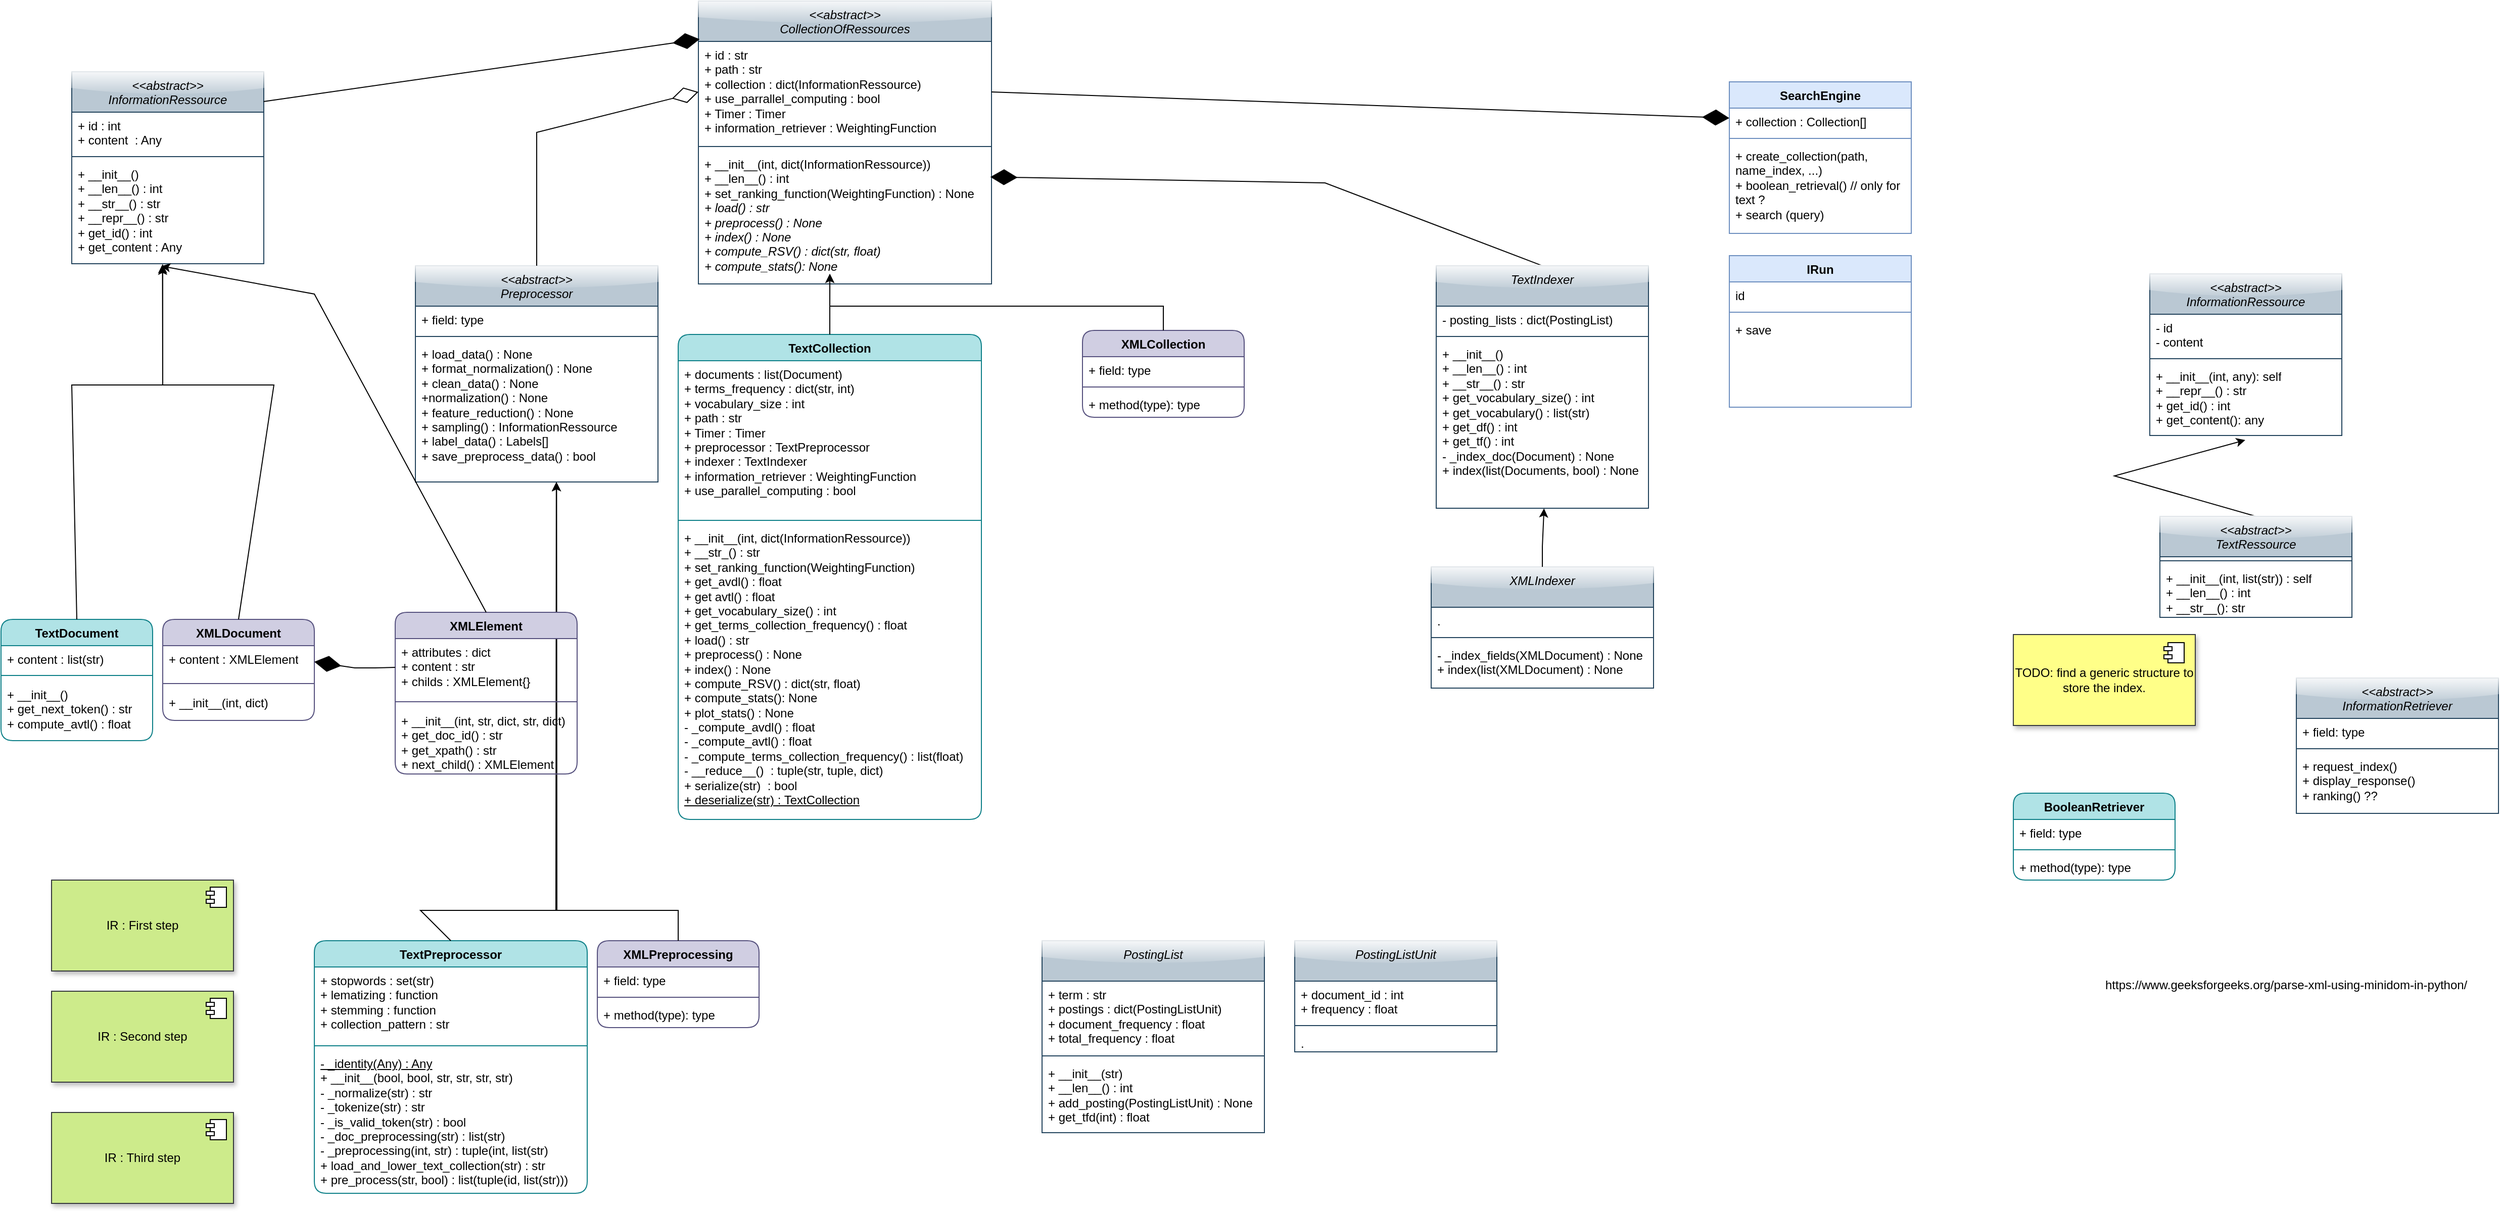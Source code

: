 <mxfile version="22.1.2" type="device">
  <diagram name="Page-1" id="X75OGaa5OfOXW6teG9SR">
    <mxGraphModel dx="679" dy="1521" grid="1" gridSize="10" guides="1" tooltips="1" connect="1" arrows="1" fold="1" page="1" pageScale="1" pageWidth="827" pageHeight="1169" math="0" shadow="0">
      <root>
        <mxCell id="0" />
        <mxCell id="1" parent="0" />
        <mxCell id="e51l-U1AH-l_leqLZLDB-1" value="&lt;i style=&quot;font-weight: normal;&quot;&gt;&amp;lt;&amp;lt;abstract&amp;gt;&amp;gt;&lt;br&gt;InformationRessource&lt;/i&gt;" style="swimlane;fontStyle=1;align=center;verticalAlign=top;childLayout=stackLayout;horizontal=1;startSize=40;horizontalStack=0;resizeParent=1;resizeParentMax=0;resizeLast=0;collapsible=1;marginBottom=0;whiteSpace=wrap;html=1;fillColor=#bac8d3;strokeColor=#23445d;glass=1;rounded=0;shadow=0;swimlaneLine=1;" parent="1" vertex="1">
          <mxGeometry x="80" y="10" width="190" height="190" as="geometry" />
        </mxCell>
        <mxCell id="e51l-U1AH-l_leqLZLDB-2" value="+ id : int&lt;br&gt;+ content&amp;nbsp; : Any" style="text;strokeColor=none;fillColor=none;align=left;verticalAlign=top;spacingLeft=4;spacingRight=4;overflow=hidden;rotatable=0;points=[[0,0.5],[1,0.5]];portConstraint=eastwest;whiteSpace=wrap;html=1;" parent="e51l-U1AH-l_leqLZLDB-1" vertex="1">
          <mxGeometry y="40" width="190" height="40" as="geometry" />
        </mxCell>
        <mxCell id="e51l-U1AH-l_leqLZLDB-3" value="" style="line;strokeWidth=1;fillColor=none;align=left;verticalAlign=middle;spacingTop=-1;spacingLeft=3;spacingRight=3;rotatable=0;labelPosition=right;points=[];portConstraint=eastwest;strokeColor=inherit;" parent="e51l-U1AH-l_leqLZLDB-1" vertex="1">
          <mxGeometry y="80" width="190" height="8" as="geometry" />
        </mxCell>
        <mxCell id="e51l-U1AH-l_leqLZLDB-4" value="+ __init__()&amp;nbsp;&lt;br&gt;+ __len__() : int&lt;br&gt;+ __str__() : str&lt;br&gt;+ __repr__() : str&lt;br&gt;+ get_id() : int&lt;br&gt;+ get_content : Any" style="text;strokeColor=none;fillColor=none;align=left;verticalAlign=top;spacingLeft=4;spacingRight=4;overflow=hidden;rotatable=0;points=[[0,0.5],[1,0.5]];portConstraint=eastwest;whiteSpace=wrap;html=1;" parent="e51l-U1AH-l_leqLZLDB-1" vertex="1">
          <mxGeometry y="88" width="190" height="102" as="geometry" />
        </mxCell>
        <mxCell id="e51l-U1AH-l_leqLZLDB-7" value="TextDocument" style="swimlane;fontStyle=1;align=center;verticalAlign=top;childLayout=stackLayout;horizontal=1;startSize=26;horizontalStack=0;resizeParent=1;resizeParentMax=0;resizeLast=0;collapsible=1;marginBottom=0;whiteSpace=wrap;html=1;fillColor=#b0e3e6;strokeColor=#0e8088;rounded=1;" parent="1" vertex="1">
          <mxGeometry x="10" y="552" width="150" height="120" as="geometry" />
        </mxCell>
        <mxCell id="e51l-U1AH-l_leqLZLDB-8" value="+ content : list(str)" style="text;strokeColor=none;fillColor=none;align=left;verticalAlign=top;spacingLeft=4;spacingRight=4;overflow=hidden;rotatable=0;points=[[0,0.5],[1,0.5]];portConstraint=eastwest;whiteSpace=wrap;html=1;" parent="e51l-U1AH-l_leqLZLDB-7" vertex="1">
          <mxGeometry y="26" width="150" height="24" as="geometry" />
        </mxCell>
        <mxCell id="e51l-U1AH-l_leqLZLDB-9" value="" style="line;strokeWidth=1;fillColor=none;align=left;verticalAlign=middle;spacingTop=-1;spacingLeft=3;spacingRight=3;rotatable=0;labelPosition=right;points=[];portConstraint=eastwest;strokeColor=inherit;" parent="e51l-U1AH-l_leqLZLDB-7" vertex="1">
          <mxGeometry y="50" width="150" height="11" as="geometry" />
        </mxCell>
        <mxCell id="e51l-U1AH-l_leqLZLDB-10" value="+ __init__()&lt;br&gt;+ get_next_token() : str&lt;br&gt;+ compute_avtl() : float" style="text;strokeColor=none;fillColor=none;align=left;verticalAlign=top;spacingLeft=4;spacingRight=4;overflow=hidden;rotatable=0;points=[[0,0.5],[1,0.5]];portConstraint=eastwest;whiteSpace=wrap;html=1;" parent="e51l-U1AH-l_leqLZLDB-7" vertex="1">
          <mxGeometry y="61" width="150" height="59" as="geometry" />
        </mxCell>
        <mxCell id="e51l-U1AH-l_leqLZLDB-15" value="XMLDocument" style="swimlane;fontStyle=1;align=center;verticalAlign=top;childLayout=stackLayout;horizontal=1;startSize=26;horizontalStack=0;resizeParent=1;resizeParentMax=0;resizeLast=0;collapsible=1;marginBottom=0;whiteSpace=wrap;html=1;fillColor=#d0cee2;strokeColor=#56517e;rounded=1;" parent="1" vertex="1">
          <mxGeometry x="170" y="552" width="150" height="100" as="geometry" />
        </mxCell>
        <mxCell id="e51l-U1AH-l_leqLZLDB-16" value="+ content : XMLElement" style="text;strokeColor=none;fillColor=none;align=left;verticalAlign=top;spacingLeft=4;spacingRight=4;overflow=hidden;rotatable=0;points=[[0,0.5],[1,0.5]];portConstraint=eastwest;whiteSpace=wrap;html=1;" parent="e51l-U1AH-l_leqLZLDB-15" vertex="1">
          <mxGeometry y="26" width="150" height="32" as="geometry" />
        </mxCell>
        <mxCell id="e51l-U1AH-l_leqLZLDB-17" value="" style="line;strokeWidth=1;fillColor=none;align=left;verticalAlign=middle;spacingTop=-1;spacingLeft=3;spacingRight=3;rotatable=0;labelPosition=right;points=[];portConstraint=eastwest;strokeColor=inherit;" parent="e51l-U1AH-l_leqLZLDB-15" vertex="1">
          <mxGeometry y="58" width="150" height="11" as="geometry" />
        </mxCell>
        <mxCell id="e51l-U1AH-l_leqLZLDB-18" value="+ __init__(int, dict)" style="text;strokeColor=none;fillColor=none;align=left;verticalAlign=top;spacingLeft=4;spacingRight=4;overflow=hidden;rotatable=0;points=[[0,0.5],[1,0.5]];portConstraint=eastwest;whiteSpace=wrap;html=1;" parent="e51l-U1AH-l_leqLZLDB-15" vertex="1">
          <mxGeometry y="69" width="150" height="31" as="geometry" />
        </mxCell>
        <mxCell id="e51l-U1AH-l_leqLZLDB-19" value="&lt;i style=&quot;font-weight: normal;&quot;&gt;&amp;lt;&amp;lt;abstract&amp;gt;&amp;gt;&lt;br&gt;CollectionOfRessources&lt;/i&gt;" style="swimlane;fontStyle=1;align=center;verticalAlign=top;childLayout=stackLayout;horizontal=1;startSize=40;horizontalStack=0;resizeParent=1;resizeParentMax=0;resizeLast=0;collapsible=1;marginBottom=0;whiteSpace=wrap;html=1;fillColor=#bac8d3;strokeColor=#23445d;glass=1;" parent="1" vertex="1">
          <mxGeometry x="700" y="-60" width="290" height="280" as="geometry" />
        </mxCell>
        <mxCell id="e51l-U1AH-l_leqLZLDB-20" value="+ id : str&lt;br&gt;+ path : str&lt;br&gt;+ collection : dict(InformationRessource)&lt;br&gt;+ use_parrallel_computing : bool&lt;br&gt;+ Timer : Timer&lt;br&gt;+ information_retriever :&amp;nbsp;WeightingFunction" style="text;strokeColor=none;fillColor=none;align=left;verticalAlign=top;spacingLeft=4;spacingRight=4;overflow=hidden;rotatable=0;points=[[0,0.5],[1,0.5]];portConstraint=eastwest;whiteSpace=wrap;html=1;" parent="e51l-U1AH-l_leqLZLDB-19" vertex="1">
          <mxGeometry y="40" width="290" height="100" as="geometry" />
        </mxCell>
        <mxCell id="e51l-U1AH-l_leqLZLDB-21" value="" style="line;strokeWidth=1;fillColor=none;align=left;verticalAlign=middle;spacingTop=-1;spacingLeft=3;spacingRight=3;rotatable=0;labelPosition=right;points=[];portConstraint=eastwest;strokeColor=inherit;" parent="e51l-U1AH-l_leqLZLDB-19" vertex="1">
          <mxGeometry y="140" width="290" height="8" as="geometry" />
        </mxCell>
        <mxCell id="e51l-U1AH-l_leqLZLDB-22" value="+ __init__(int, dict(InformationRessource))&lt;br&gt;+ __len__() : int&lt;br&gt;+ set_ranking_function(WeightingFunction) : None&lt;br&gt;&lt;i&gt;+ load() : str&lt;br&gt;+ preprocess() : None&lt;br&gt;+ index() : None&lt;br&gt;+ compute_RSV() : dict(str, float)&lt;br&gt;+ compute_stats(): None&lt;/i&gt;" style="text;strokeColor=none;fillColor=none;align=left;verticalAlign=top;spacingLeft=4;spacingRight=4;overflow=hidden;rotatable=0;points=[[0,0.5],[1,0.5]];portConstraint=eastwest;whiteSpace=wrap;html=1;" parent="e51l-U1AH-l_leqLZLDB-19" vertex="1">
          <mxGeometry y="148" width="290" height="132" as="geometry" />
        </mxCell>
        <mxCell id="e51l-U1AH-l_leqLZLDB-25" value="" style="endArrow=diamondThin;endFill=1;endSize=24;html=1;rounded=0;exitX=0.999;exitY=0.155;exitDx=0;exitDy=0;entryX=0.004;entryY=0.135;entryDx=0;entryDy=0;entryPerimeter=0;exitPerimeter=0;" parent="1" source="e51l-U1AH-l_leqLZLDB-1" target="e51l-U1AH-l_leqLZLDB-19" edge="1">
          <mxGeometry width="160" relative="1" as="geometry">
            <mxPoint x="310" y="71.5" as="sourcePoint" />
            <mxPoint x="470" y="71.5" as="targetPoint" />
          </mxGeometry>
        </mxCell>
        <mxCell id="e51l-U1AH-l_leqLZLDB-26" value="SearchEngine" style="swimlane;fontStyle=1;align=center;verticalAlign=top;childLayout=stackLayout;horizontal=1;startSize=26;horizontalStack=0;resizeParent=1;resizeParentMax=0;resizeLast=0;collapsible=1;marginBottom=0;whiteSpace=wrap;html=1;fillColor=#dae8fc;strokeColor=#6c8ebf;" parent="1" vertex="1">
          <mxGeometry x="1720" y="20" width="180" height="150" as="geometry" />
        </mxCell>
        <mxCell id="e51l-U1AH-l_leqLZLDB-27" value="+ collection : Collection[]" style="text;strokeColor=none;fillColor=none;align=left;verticalAlign=top;spacingLeft=4;spacingRight=4;overflow=hidden;rotatable=0;points=[[0,0.5],[1,0.5]];portConstraint=eastwest;whiteSpace=wrap;html=1;" parent="e51l-U1AH-l_leqLZLDB-26" vertex="1">
          <mxGeometry y="26" width="180" height="26" as="geometry" />
        </mxCell>
        <mxCell id="e51l-U1AH-l_leqLZLDB-28" value="" style="line;strokeWidth=1;fillColor=none;align=left;verticalAlign=middle;spacingTop=-1;spacingLeft=3;spacingRight=3;rotatable=0;labelPosition=right;points=[];portConstraint=eastwest;strokeColor=inherit;" parent="e51l-U1AH-l_leqLZLDB-26" vertex="1">
          <mxGeometry y="52" width="180" height="8" as="geometry" />
        </mxCell>
        <mxCell id="e51l-U1AH-l_leqLZLDB-29" value="+ create_collection(path, name_index, ...)&lt;br&gt;+ boolean_retrieval() // only for text ?&lt;br&gt;+ search (query)" style="text;strokeColor=none;fillColor=none;align=left;verticalAlign=top;spacingLeft=4;spacingRight=4;overflow=hidden;rotatable=0;points=[[0,0.5],[1,0.5]];portConstraint=eastwest;whiteSpace=wrap;html=1;" parent="e51l-U1AH-l_leqLZLDB-26" vertex="1">
          <mxGeometry y="60" width="180" height="90" as="geometry" />
        </mxCell>
        <mxCell id="e51l-U1AH-l_leqLZLDB-30" value="TextCollection" style="swimlane;fontStyle=1;align=center;verticalAlign=top;childLayout=stackLayout;horizontal=1;startSize=26;horizontalStack=0;resizeParent=1;resizeParentMax=0;resizeLast=0;collapsible=1;marginBottom=0;whiteSpace=wrap;html=1;fillColor=#b0e3e6;strokeColor=#0e8088;rounded=1;" parent="1" vertex="1">
          <mxGeometry x="680" y="270" width="300" height="480" as="geometry" />
        </mxCell>
        <mxCell id="e51l-U1AH-l_leqLZLDB-31" value="+ documents : list(Document)&lt;br&gt;+ terms_frequency : dict(str, int)&lt;br&gt;+ vocabulary_size : int&lt;br&gt;+ path : str&lt;br&gt;+ Timer : Timer&lt;br&gt;+ preprocessor : TextPreprocessor&lt;br&gt;+ indexer : TextIndexer&lt;br&gt;+ information_retriever : WeightingFunction&lt;br&gt;+ use_parallel_computing : bool" style="text;strokeColor=none;fillColor=none;align=left;verticalAlign=top;spacingLeft=4;spacingRight=4;overflow=hidden;rotatable=0;points=[[0,0.5],[1,0.5]];portConstraint=eastwest;whiteSpace=wrap;html=1;" parent="e51l-U1AH-l_leqLZLDB-30" vertex="1">
          <mxGeometry y="26" width="300" height="154" as="geometry" />
        </mxCell>
        <mxCell id="e51l-U1AH-l_leqLZLDB-32" value="" style="line;strokeWidth=1;fillColor=none;align=left;verticalAlign=middle;spacingTop=-1;spacingLeft=3;spacingRight=3;rotatable=0;labelPosition=right;points=[];portConstraint=eastwest;strokeColor=inherit;" parent="e51l-U1AH-l_leqLZLDB-30" vertex="1">
          <mxGeometry y="180" width="300" height="8" as="geometry" />
        </mxCell>
        <mxCell id="e51l-U1AH-l_leqLZLDB-33" value="+ __init__(int, dict(InformationRessource))&lt;br style=&quot;border-color: var(--border-color);&quot;&gt;+ __str_() : str&lt;br&gt;+ set_ranking_function(WeightingFunction)&amp;nbsp;&lt;br&gt;+ get_avdl() : float&lt;br&gt;+ get avtl() : float&lt;br&gt;+ get_vocabulary_size() : int&lt;br&gt;+ get_terms_collection_frequency() : float&lt;br&gt;+ load() : str&lt;br style=&quot;border-color: var(--border-color);&quot;&gt;+ preprocess() : None&lt;br style=&quot;border-color: var(--border-color);&quot;&gt;+ index() : None&lt;br style=&quot;border-color: var(--border-color);&quot;&gt;+ compute_RSV() : dict(str, float)&lt;br style=&quot;border-color: var(--border-color);&quot;&gt;+ compute_stats(): None&lt;br&gt;+ plot_stats() : None&lt;br&gt;- _compute_avdl() : float&lt;br&gt;- _compute_avtl() : float&lt;br&gt;- _compute_terms_collection_frequency() : list(float)&lt;br&gt;- __reduce__()&amp;nbsp; : tuple(str, tuple, dict)&lt;br&gt;+ serialize(str)&amp;nbsp; : bool&lt;br&gt;&lt;u&gt;+ deserialize(str) : TextCollection&lt;/u&gt;" style="text;strokeColor=none;fillColor=none;align=left;verticalAlign=top;spacingLeft=4;spacingRight=4;overflow=hidden;rotatable=0;points=[[0,0.5],[1,0.5]];portConstraint=eastwest;whiteSpace=wrap;html=1;" parent="e51l-U1AH-l_leqLZLDB-30" vertex="1">
          <mxGeometry y="188" width="300" height="292" as="geometry" />
        </mxCell>
        <mxCell id="e51l-U1AH-l_leqLZLDB-38" value="XMLCollection" style="swimlane;fontStyle=1;align=center;verticalAlign=top;childLayout=stackLayout;horizontal=1;startSize=26;horizontalStack=0;resizeParent=1;resizeParentMax=0;resizeLast=0;collapsible=1;marginBottom=0;whiteSpace=wrap;html=1;fillColor=#d0cee2;strokeColor=#56517e;rounded=1;" parent="1" vertex="1">
          <mxGeometry x="1080" y="266" width="160" height="86" as="geometry" />
        </mxCell>
        <mxCell id="e51l-U1AH-l_leqLZLDB-39" value="+ field: type" style="text;strokeColor=none;fillColor=none;align=left;verticalAlign=top;spacingLeft=4;spacingRight=4;overflow=hidden;rotatable=0;points=[[0,0.5],[1,0.5]];portConstraint=eastwest;whiteSpace=wrap;html=1;" parent="e51l-U1AH-l_leqLZLDB-38" vertex="1">
          <mxGeometry y="26" width="160" height="26" as="geometry" />
        </mxCell>
        <mxCell id="e51l-U1AH-l_leqLZLDB-40" value="" style="line;strokeWidth=1;fillColor=none;align=left;verticalAlign=middle;spacingTop=-1;spacingLeft=3;spacingRight=3;rotatable=0;labelPosition=right;points=[];portConstraint=eastwest;strokeColor=inherit;" parent="e51l-U1AH-l_leqLZLDB-38" vertex="1">
          <mxGeometry y="52" width="160" height="8" as="geometry" />
        </mxCell>
        <mxCell id="e51l-U1AH-l_leqLZLDB-41" value="+ method(type): type" style="text;strokeColor=none;fillColor=none;align=left;verticalAlign=top;spacingLeft=4;spacingRight=4;overflow=hidden;rotatable=0;points=[[0,0.5],[1,0.5]];portConstraint=eastwest;whiteSpace=wrap;html=1;" parent="e51l-U1AH-l_leqLZLDB-38" vertex="1">
          <mxGeometry y="60" width="160" height="26" as="geometry" />
        </mxCell>
        <mxCell id="e51l-U1AH-l_leqLZLDB-42" value="" style="endArrow=diamondThin;endFill=1;endSize=24;html=1;rounded=0;exitX=1;exitY=0.5;exitDx=0;exitDy=0;" parent="1" source="e51l-U1AH-l_leqLZLDB-20" target="e51l-U1AH-l_leqLZLDB-27" edge="1">
          <mxGeometry width="160" relative="1" as="geometry">
            <mxPoint x="750" y="82" as="sourcePoint" />
            <mxPoint x="1150" y="84" as="targetPoint" />
          </mxGeometry>
        </mxCell>
        <mxCell id="e51l-U1AH-l_leqLZLDB-43" value="&lt;i style=&quot;font-weight: normal;&quot;&gt;&amp;lt;&amp;lt;abstract&amp;gt;&amp;gt;&lt;br&gt;Preprocessor&lt;/i&gt;" style="swimlane;fontStyle=1;align=center;verticalAlign=top;childLayout=stackLayout;horizontal=1;startSize=40;horizontalStack=0;resizeParent=1;resizeParentMax=0;resizeLast=0;collapsible=1;marginBottom=0;whiteSpace=wrap;html=1;fillColor=#bac8d3;strokeColor=#23445d;glass=1;" parent="1" vertex="1">
          <mxGeometry x="420" y="202" width="240" height="214" as="geometry" />
        </mxCell>
        <mxCell id="e51l-U1AH-l_leqLZLDB-44" value="+ field: type" style="text;strokeColor=none;fillColor=none;align=left;verticalAlign=top;spacingLeft=4;spacingRight=4;overflow=hidden;rotatable=0;points=[[0,0.5],[1,0.5]];portConstraint=eastwest;whiteSpace=wrap;html=1;" parent="e51l-U1AH-l_leqLZLDB-43" vertex="1">
          <mxGeometry y="40" width="240" height="26" as="geometry" />
        </mxCell>
        <mxCell id="e51l-U1AH-l_leqLZLDB-45" value="" style="line;strokeWidth=1;fillColor=none;align=left;verticalAlign=middle;spacingTop=-1;spacingLeft=3;spacingRight=3;rotatable=0;labelPosition=right;points=[];portConstraint=eastwest;strokeColor=inherit;" parent="e51l-U1AH-l_leqLZLDB-43" vertex="1">
          <mxGeometry y="66" width="240" height="8" as="geometry" />
        </mxCell>
        <mxCell id="e51l-U1AH-l_leqLZLDB-46" value="+ load_data() : None&lt;br&gt;+ format_normalization() : None&lt;br&gt;+ clean_data() : None&lt;br&gt;+normalization() : None&lt;br&gt;+ feature_reduction() : None&lt;br&gt;+ sampling() : InformationRessource&lt;br&gt;+ label_data() : Labels[]&amp;nbsp;&lt;br&gt;+ save_preprocess_data() : bool&lt;br&gt;" style="text;strokeColor=none;fillColor=none;align=left;verticalAlign=top;spacingLeft=4;spacingRight=4;overflow=hidden;rotatable=0;points=[[0,0.5],[1,0.5]];portConstraint=eastwest;whiteSpace=wrap;html=1;" parent="e51l-U1AH-l_leqLZLDB-43" vertex="1">
          <mxGeometry y="74" width="240" height="140" as="geometry" />
        </mxCell>
        <mxCell id="e51l-U1AH-l_leqLZLDB-47" value="TextPreprocessor" style="swimlane;fontStyle=1;align=center;verticalAlign=top;childLayout=stackLayout;horizontal=1;startSize=26;horizontalStack=0;resizeParent=1;resizeParentMax=0;resizeLast=0;collapsible=1;marginBottom=0;whiteSpace=wrap;html=1;fillColor=#b0e3e6;strokeColor=#0e8088;rounded=1;" parent="1" vertex="1">
          <mxGeometry x="320" y="870" width="270" height="250" as="geometry" />
        </mxCell>
        <mxCell id="e51l-U1AH-l_leqLZLDB-48" value="+ stopwords : set(str)&lt;br&gt;+ lematizing : function&lt;br&gt;+ stemming : function&lt;br&gt;+ collection_pattern : str&lt;br&gt;" style="text;strokeColor=none;fillColor=none;align=left;verticalAlign=top;spacingLeft=4;spacingRight=4;overflow=hidden;rotatable=0;points=[[0,0.5],[1,0.5]];portConstraint=eastwest;whiteSpace=wrap;html=1;" parent="e51l-U1AH-l_leqLZLDB-47" vertex="1">
          <mxGeometry y="26" width="270" height="74" as="geometry" />
        </mxCell>
        <mxCell id="e51l-U1AH-l_leqLZLDB-49" value="" style="line;strokeWidth=1;fillColor=none;align=left;verticalAlign=middle;spacingTop=-1;spacingLeft=3;spacingRight=3;rotatable=0;labelPosition=right;points=[];portConstraint=eastwest;strokeColor=inherit;" parent="e51l-U1AH-l_leqLZLDB-47" vertex="1">
          <mxGeometry y="100" width="270" height="8" as="geometry" />
        </mxCell>
        <mxCell id="e51l-U1AH-l_leqLZLDB-50" value="&lt;u&gt;- _identity(Any) : Any&lt;/u&gt;&lt;br&gt;+ __init__(bool, bool, str, str, str, str)&lt;br&gt;- _normalize(str) : str&lt;br&gt;- _tokenize(str) : str&lt;br&gt;- _is_valid_token(str) : bool&lt;br&gt;- _doc_preprocessing(str) : list(str)&lt;br&gt;- _preprocessing(int, str) : tuple(int, list(str)&lt;br&gt;+ load_and_lower_text_collection(str) : str&lt;br&gt;+ pre_process(str, bool) : list(tuple(id, list(str)))" style="text;strokeColor=none;fillColor=none;align=left;verticalAlign=top;spacingLeft=4;spacingRight=4;overflow=hidden;rotatable=0;points=[[0,0.5],[1,0.5]];portConstraint=eastwest;whiteSpace=wrap;html=1;" parent="e51l-U1AH-l_leqLZLDB-47" vertex="1">
          <mxGeometry y="108" width="270" height="142" as="geometry" />
        </mxCell>
        <mxCell id="e51l-U1AH-l_leqLZLDB-55" value="XMLPreprocessing" style="swimlane;fontStyle=1;align=center;verticalAlign=top;childLayout=stackLayout;horizontal=1;startSize=26;horizontalStack=0;resizeParent=1;resizeParentMax=0;resizeLast=0;collapsible=1;marginBottom=0;whiteSpace=wrap;html=1;fillColor=#d0cee2;strokeColor=#56517e;rounded=1;" parent="1" vertex="1">
          <mxGeometry x="600" y="870" width="160" height="86" as="geometry" />
        </mxCell>
        <mxCell id="e51l-U1AH-l_leqLZLDB-56" value="+ field: type" style="text;strokeColor=none;fillColor=none;align=left;verticalAlign=top;spacingLeft=4;spacingRight=4;overflow=hidden;rotatable=0;points=[[0,0.5],[1,0.5]];portConstraint=eastwest;whiteSpace=wrap;html=1;" parent="e51l-U1AH-l_leqLZLDB-55" vertex="1">
          <mxGeometry y="26" width="160" height="26" as="geometry" />
        </mxCell>
        <mxCell id="e51l-U1AH-l_leqLZLDB-57" value="" style="line;strokeWidth=1;fillColor=none;align=left;verticalAlign=middle;spacingTop=-1;spacingLeft=3;spacingRight=3;rotatable=0;labelPosition=right;points=[];portConstraint=eastwest;strokeColor=inherit;" parent="e51l-U1AH-l_leqLZLDB-55" vertex="1">
          <mxGeometry y="52" width="160" height="8" as="geometry" />
        </mxCell>
        <mxCell id="e51l-U1AH-l_leqLZLDB-58" value="+ method(type): type" style="text;strokeColor=none;fillColor=none;align=left;verticalAlign=top;spacingLeft=4;spacingRight=4;overflow=hidden;rotatable=0;points=[[0,0.5],[1,0.5]];portConstraint=eastwest;whiteSpace=wrap;html=1;" parent="e51l-U1AH-l_leqLZLDB-55" vertex="1">
          <mxGeometry y="60" width="160" height="26" as="geometry" />
        </mxCell>
        <mxCell id="e51l-U1AH-l_leqLZLDB-59" value="IR : First step" style="html=1;dropTarget=0;whiteSpace=wrap;fillColor=#cdeb8b;strokeColor=#36393d;shadow=1;" parent="1" vertex="1">
          <mxGeometry x="60" y="810" width="180" height="90" as="geometry" />
        </mxCell>
        <mxCell id="e51l-U1AH-l_leqLZLDB-60" value="" style="shape=module;jettyWidth=8;jettyHeight=4;" parent="e51l-U1AH-l_leqLZLDB-59" vertex="1">
          <mxGeometry x="1" width="20" height="20" relative="1" as="geometry">
            <mxPoint x="-27" y="7" as="offset" />
          </mxGeometry>
        </mxCell>
        <mxCell id="e51l-U1AH-l_leqLZLDB-61" value="IR : Second step" style="html=1;dropTarget=0;whiteSpace=wrap;fillColor=#cdeb8b;strokeColor=#36393d;shadow=1;" parent="1" vertex="1">
          <mxGeometry x="60" y="920" width="180" height="90" as="geometry" />
        </mxCell>
        <mxCell id="e51l-U1AH-l_leqLZLDB-62" value="" style="shape=module;jettyWidth=8;jettyHeight=4;" parent="e51l-U1AH-l_leqLZLDB-61" vertex="1">
          <mxGeometry x="1" width="20" height="20" relative="1" as="geometry">
            <mxPoint x="-27" y="7" as="offset" />
          </mxGeometry>
        </mxCell>
        <mxCell id="e51l-U1AH-l_leqLZLDB-63" value="IR : Third step" style="html=1;dropTarget=0;whiteSpace=wrap;fillColor=#cdeb8b;strokeColor=#36393d;shadow=1;" parent="1" vertex="1">
          <mxGeometry x="60" y="1040" width="180" height="90" as="geometry" />
        </mxCell>
        <mxCell id="e51l-U1AH-l_leqLZLDB-64" value="" style="shape=module;jettyWidth=8;jettyHeight=4;" parent="e51l-U1AH-l_leqLZLDB-63" vertex="1">
          <mxGeometry x="1" width="20" height="20" relative="1" as="geometry">
            <mxPoint x="-27" y="7" as="offset" />
          </mxGeometry>
        </mxCell>
        <mxCell id="e51l-U1AH-l_leqLZLDB-69" value="TODO: find a generic structure to store the index." style="html=1;dropTarget=0;whiteSpace=wrap;fillColor=#ffff88;strokeColor=#36393d;shadow=1;" parent="1" vertex="1">
          <mxGeometry x="2001" y="567" width="180" height="90" as="geometry" />
        </mxCell>
        <mxCell id="e51l-U1AH-l_leqLZLDB-70" value="" style="shape=module;jettyWidth=8;jettyHeight=4;" parent="e51l-U1AH-l_leqLZLDB-69" vertex="1">
          <mxGeometry x="1" width="20" height="20" relative="1" as="geometry">
            <mxPoint x="-31" y="8" as="offset" />
          </mxGeometry>
        </mxCell>
        <mxCell id="8TO3piSSpYTI3bl7hMEA-17" value="" style="endArrow=classic;html=1;rounded=0;exitX=0.5;exitY=0;exitDx=0;exitDy=0;entryX=0.473;entryY=1.02;entryDx=0;entryDy=0;entryPerimeter=0;" parent="1" source="e51l-U1AH-l_leqLZLDB-7" target="e51l-U1AH-l_leqLZLDB-4" edge="1">
          <mxGeometry width="50" height="50" relative="1" as="geometry">
            <mxPoint x="80" y="190" as="sourcePoint" />
            <mxPoint x="173" y="141" as="targetPoint" />
            <Array as="points">
              <mxPoint x="80" y="320" />
              <mxPoint x="170" y="320" />
            </Array>
          </mxGeometry>
        </mxCell>
        <mxCell id="8TO3piSSpYTI3bl7hMEA-19" value="" style="endArrow=classic;html=1;rounded=0;exitX=0.5;exitY=0;exitDx=0;exitDy=0;entryX=0.473;entryY=1.004;entryDx=0;entryDy=0;entryPerimeter=0;" parent="1" source="e51l-U1AH-l_leqLZLDB-15" target="e51l-U1AH-l_leqLZLDB-4" edge="1">
          <mxGeometry width="50" height="50" relative="1" as="geometry">
            <mxPoint x="260" y="200" as="sourcePoint" />
            <mxPoint x="181" y="154" as="targetPoint" />
            <Array as="points">
              <mxPoint x="280" y="320" />
              <mxPoint x="230" y="320" />
              <mxPoint x="170" y="320" />
            </Array>
          </mxGeometry>
        </mxCell>
        <mxCell id="8TO3piSSpYTI3bl7hMEA-21" value="" style="endArrow=classic;html=1;rounded=0;exitX=0.5;exitY=0;exitDx=0;exitDy=0;entryX=0.542;entryY=1;entryDx=0;entryDy=0;entryPerimeter=0;" parent="1" source="e51l-U1AH-l_leqLZLDB-30" edge="1">
          <mxGeometry width="50" height="50" relative="1" as="geometry">
            <mxPoint x="590" y="232" as="sourcePoint" />
            <mxPoint x="830.08" y="210" as="targetPoint" />
            <Array as="points">
              <mxPoint x="830" y="242" />
            </Array>
          </mxGeometry>
        </mxCell>
        <mxCell id="8TO3piSSpYTI3bl7hMEA-23" value="" style="endArrow=classic;html=1;rounded=0;exitX=0.5;exitY=0;exitDx=0;exitDy=0;" parent="1" source="e51l-U1AH-l_leqLZLDB-38" edge="1">
          <mxGeometry width="50" height="50" relative="1" as="geometry">
            <mxPoint x="952" y="264" as="sourcePoint" />
            <mxPoint x="830" y="210" as="targetPoint" />
            <Array as="points">
              <mxPoint x="1160" y="242" />
              <mxPoint x="830" y="242" />
            </Array>
          </mxGeometry>
        </mxCell>
        <mxCell id="8TO3piSSpYTI3bl7hMEA-25" value="" style="endArrow=diamondThin;endFill=0;endSize=24;html=1;rounded=0;exitX=0.5;exitY=0;exitDx=0;exitDy=0;entryX=0;entryY=0.5;entryDx=0;entryDy=0;" parent="1" source="e51l-U1AH-l_leqLZLDB-43" target="e51l-U1AH-l_leqLZLDB-20" edge="1">
          <mxGeometry width="160" relative="1" as="geometry">
            <mxPoint x="760" y="450" as="sourcePoint" />
            <mxPoint x="920" y="450" as="targetPoint" />
            <Array as="points">
              <mxPoint x="540" y="70" />
            </Array>
          </mxGeometry>
        </mxCell>
        <mxCell id="8TO3piSSpYTI3bl7hMEA-26" value="" style="endArrow=classic;html=1;rounded=0;exitX=0.5;exitY=0;exitDx=0;exitDy=0;entryX=0.581;entryY=1;entryDx=0;entryDy=0;entryPerimeter=0;" parent="1" source="e51l-U1AH-l_leqLZLDB-47" target="e51l-U1AH-l_leqLZLDB-46" edge="1">
          <mxGeometry width="50" height="50" relative="1" as="geometry">
            <mxPoint x="450" y="630" as="sourcePoint" />
            <mxPoint x="550" y="570" as="targetPoint" />
            <Array as="points">
              <mxPoint x="425" y="840" />
              <mxPoint x="480" y="840" />
              <mxPoint x="559" y="840" />
            </Array>
          </mxGeometry>
        </mxCell>
        <mxCell id="8TO3piSSpYTI3bl7hMEA-28" value="" style="endArrow=classic;html=1;rounded=0;entryX=0.582;entryY=1.002;entryDx=0;entryDy=0;entryPerimeter=0;exitX=0.5;exitY=0;exitDx=0;exitDy=0;" parent="1" source="e51l-U1AH-l_leqLZLDB-55" target="e51l-U1AH-l_leqLZLDB-46" edge="1">
          <mxGeometry width="50" height="50" relative="1" as="geometry">
            <mxPoint x="560" y="640" as="sourcePoint" />
            <mxPoint x="560" y="584" as="targetPoint" />
            <Array as="points">
              <mxPoint x="680" y="840" />
              <mxPoint x="560" y="840" />
            </Array>
          </mxGeometry>
        </mxCell>
        <mxCell id="8TO3piSSpYTI3bl7hMEA-29" value="BooleanRetriever" style="swimlane;fontStyle=1;align=center;verticalAlign=top;childLayout=stackLayout;horizontal=1;startSize=26;horizontalStack=0;resizeParent=1;resizeParentMax=0;resizeLast=0;collapsible=1;marginBottom=0;whiteSpace=wrap;html=1;fillColor=#b0e3e6;strokeColor=#0e8088;rounded=1;" parent="1" vertex="1">
          <mxGeometry x="2001" y="724" width="160" height="86" as="geometry" />
        </mxCell>
        <mxCell id="8TO3piSSpYTI3bl7hMEA-30" value="+ field: type" style="text;strokeColor=none;fillColor=none;align=left;verticalAlign=top;spacingLeft=4;spacingRight=4;overflow=hidden;rotatable=0;points=[[0,0.5],[1,0.5]];portConstraint=eastwest;whiteSpace=wrap;html=1;" parent="8TO3piSSpYTI3bl7hMEA-29" vertex="1">
          <mxGeometry y="26" width="160" height="26" as="geometry" />
        </mxCell>
        <mxCell id="8TO3piSSpYTI3bl7hMEA-31" value="" style="line;strokeWidth=1;fillColor=none;align=left;verticalAlign=middle;spacingTop=-1;spacingLeft=3;spacingRight=3;rotatable=0;labelPosition=right;points=[];portConstraint=eastwest;strokeColor=inherit;" parent="8TO3piSSpYTI3bl7hMEA-29" vertex="1">
          <mxGeometry y="52" width="160" height="8" as="geometry" />
        </mxCell>
        <mxCell id="8TO3piSSpYTI3bl7hMEA-32" value="+ method(type): type" style="text;strokeColor=none;fillColor=none;align=left;verticalAlign=top;spacingLeft=4;spacingRight=4;overflow=hidden;rotatable=0;points=[[0,0.5],[1,0.5]];portConstraint=eastwest;whiteSpace=wrap;html=1;" parent="8TO3piSSpYTI3bl7hMEA-29" vertex="1">
          <mxGeometry y="60" width="160" height="26" as="geometry" />
        </mxCell>
        <mxCell id="d6zgjMtpJLF20klKCyxH-1" value="" style="endArrow=diamondThin;endFill=1;endSize=24;html=1;rounded=0;exitX=0.5;exitY=0;exitDx=0;exitDy=0;entryX=0.996;entryY=0.198;entryDx=0;entryDy=0;entryPerimeter=0;" parent="1" source="TDOq8ImsOCoTDgD2I6-n-14" target="e51l-U1AH-l_leqLZLDB-22" edge="1">
          <mxGeometry width="160" relative="1" as="geometry">
            <mxPoint x="1540" y="194" as="sourcePoint" />
            <mxPoint x="1370" y="80" as="targetPoint" />
            <Array as="points">
              <mxPoint x="1320" y="120" />
            </Array>
          </mxGeometry>
        </mxCell>
        <mxCell id="mYBdm0cEpKQ1Am4wy_Sh-2" value="&lt;i style=&quot;font-weight: normal;&quot;&gt;&amp;lt;&amp;lt;abstract&amp;gt;&amp;gt;&lt;br&gt;InformationRetriever&lt;/i&gt;" style="swimlane;fontStyle=1;align=center;verticalAlign=top;childLayout=stackLayout;horizontal=1;startSize=40;horizontalStack=0;resizeParent=1;resizeParentMax=0;resizeLast=0;collapsible=1;marginBottom=0;whiteSpace=wrap;html=1;fillColor=#bac8d3;strokeColor=#23445d;glass=1;" parent="1" vertex="1">
          <mxGeometry x="2281" y="610" width="200" height="134" as="geometry" />
        </mxCell>
        <mxCell id="mYBdm0cEpKQ1Am4wy_Sh-3" value="+ field: type" style="text;strokeColor=none;fillColor=none;align=left;verticalAlign=top;spacingLeft=4;spacingRight=4;overflow=hidden;rotatable=0;points=[[0,0.5],[1,0.5]];portConstraint=eastwest;whiteSpace=wrap;html=1;" parent="mYBdm0cEpKQ1Am4wy_Sh-2" vertex="1">
          <mxGeometry y="40" width="200" height="26" as="geometry" />
        </mxCell>
        <mxCell id="mYBdm0cEpKQ1Am4wy_Sh-4" value="" style="line;strokeWidth=1;fillColor=none;align=left;verticalAlign=middle;spacingTop=-1;spacingLeft=3;spacingRight=3;rotatable=0;labelPosition=right;points=[];portConstraint=eastwest;strokeColor=inherit;" parent="mYBdm0cEpKQ1Am4wy_Sh-2" vertex="1">
          <mxGeometry y="66" width="200" height="8" as="geometry" />
        </mxCell>
        <mxCell id="mYBdm0cEpKQ1Am4wy_Sh-5" value="+ request_index()&lt;br&gt;+ display_response()&lt;br&gt;+ ranking() ??" style="text;strokeColor=none;fillColor=none;align=left;verticalAlign=top;spacingLeft=4;spacingRight=4;overflow=hidden;rotatable=0;points=[[0,0.5],[1,0.5]];portConstraint=eastwest;whiteSpace=wrap;html=1;" parent="mYBdm0cEpKQ1Am4wy_Sh-2" vertex="1">
          <mxGeometry y="74" width="200" height="60" as="geometry" />
        </mxCell>
        <mxCell id="mYBdm0cEpKQ1Am4wy_Sh-6" value="&lt;i style=&quot;font-weight: normal;&quot;&gt;&amp;lt;&amp;lt;abstract&amp;gt;&amp;gt;&lt;br&gt;InformationRessource&lt;/i&gt;" style="swimlane;fontStyle=1;align=center;verticalAlign=top;childLayout=stackLayout;horizontal=1;startSize=40;horizontalStack=0;resizeParent=1;resizeParentMax=0;resizeLast=0;collapsible=1;marginBottom=0;whiteSpace=wrap;html=1;fillColor=#bac8d3;strokeColor=#23445d;glass=1;rounded=0;shadow=0;swimlaneLine=1;" parent="1" vertex="1">
          <mxGeometry x="2136" y="210" width="190" height="160" as="geometry" />
        </mxCell>
        <mxCell id="mYBdm0cEpKQ1Am4wy_Sh-7" value="- id&lt;br&gt;- content" style="text;strokeColor=none;fillColor=none;align=left;verticalAlign=top;spacingLeft=4;spacingRight=4;overflow=hidden;rotatable=0;points=[[0,0.5],[1,0.5]];portConstraint=eastwest;whiteSpace=wrap;html=1;" parent="mYBdm0cEpKQ1Am4wy_Sh-6" vertex="1">
          <mxGeometry y="40" width="190" height="40" as="geometry" />
        </mxCell>
        <mxCell id="mYBdm0cEpKQ1Am4wy_Sh-8" value="" style="line;strokeWidth=1;fillColor=none;align=left;verticalAlign=middle;spacingTop=-1;spacingLeft=3;spacingRight=3;rotatable=0;labelPosition=right;points=[];portConstraint=eastwest;strokeColor=inherit;" parent="mYBdm0cEpKQ1Am4wy_Sh-6" vertex="1">
          <mxGeometry y="80" width="190" height="8" as="geometry" />
        </mxCell>
        <mxCell id="mYBdm0cEpKQ1Am4wy_Sh-9" value="+ __init__(int, any): self&lt;br&gt;+ __repr__() : str&lt;br&gt;+ get_id() : int&lt;br&gt;+ get_content(): any" style="text;strokeColor=none;fillColor=none;align=left;verticalAlign=top;spacingLeft=4;spacingRight=4;overflow=hidden;rotatable=0;points=[[0,0.5],[1,0.5]];portConstraint=eastwest;whiteSpace=wrap;html=1;" parent="mYBdm0cEpKQ1Am4wy_Sh-6" vertex="1">
          <mxGeometry y="88" width="190" height="72" as="geometry" />
        </mxCell>
        <mxCell id="mYBdm0cEpKQ1Am4wy_Sh-10" value="" style="endArrow=classic;html=1;rounded=0;entryX=0.497;entryY=1.063;entryDx=0;entryDy=0;entryPerimeter=0;exitX=0.5;exitY=0;exitDx=0;exitDy=0;" parent="1" source="mYBdm0cEpKQ1Am4wy_Sh-11" target="mYBdm0cEpKQ1Am4wy_Sh-9" edge="1">
          <mxGeometry width="50" height="50" relative="1" as="geometry">
            <mxPoint x="2106" y="410" as="sourcePoint" />
            <mxPoint x="2116" y="380" as="targetPoint" />
            <Array as="points">
              <mxPoint x="2101" y="410" />
            </Array>
          </mxGeometry>
        </mxCell>
        <mxCell id="mYBdm0cEpKQ1Am4wy_Sh-11" value="&lt;i style=&quot;font-weight: normal;&quot;&gt;&amp;lt;&amp;lt;abstract&amp;gt;&amp;gt;&lt;br&gt;TextRessource&lt;/i&gt;" style="swimlane;fontStyle=1;align=center;verticalAlign=top;childLayout=stackLayout;horizontal=1;startSize=40;horizontalStack=0;resizeParent=1;resizeParentMax=0;resizeLast=0;collapsible=1;marginBottom=0;whiteSpace=wrap;html=1;fillColor=#bac8d3;strokeColor=#23445d;glass=1;rounded=0;shadow=0;swimlaneLine=1;" parent="1" vertex="1">
          <mxGeometry x="2146" y="450" width="190" height="100" as="geometry" />
        </mxCell>
        <mxCell id="mYBdm0cEpKQ1Am4wy_Sh-13" value="" style="line;strokeWidth=1;fillColor=none;align=left;verticalAlign=middle;spacingTop=-1;spacingLeft=3;spacingRight=3;rotatable=0;labelPosition=right;points=[];portConstraint=eastwest;strokeColor=inherit;" parent="mYBdm0cEpKQ1Am4wy_Sh-11" vertex="1">
          <mxGeometry y="40" width="190" height="8" as="geometry" />
        </mxCell>
        <mxCell id="mYBdm0cEpKQ1Am4wy_Sh-14" value="+ __init__(int, list(str)) : self&lt;br&gt;+ __len__() : int&lt;br&gt;+ __str__(): str" style="text;strokeColor=none;fillColor=none;align=left;verticalAlign=top;spacingLeft=4;spacingRight=4;overflow=hidden;rotatable=0;points=[[0,0.5],[1,0.5]];portConstraint=eastwest;whiteSpace=wrap;html=1;" parent="mYBdm0cEpKQ1Am4wy_Sh-11" vertex="1">
          <mxGeometry y="48" width="190" height="52" as="geometry" />
        </mxCell>
        <mxCell id="1x9eWUlKdQCIHLHu8LMn-1" value="XMLElement" style="swimlane;fontStyle=1;align=center;verticalAlign=top;childLayout=stackLayout;horizontal=1;startSize=26;horizontalStack=0;resizeParent=1;resizeParentMax=0;resizeLast=0;collapsible=1;marginBottom=0;whiteSpace=wrap;html=1;fillColor=#d0cee2;strokeColor=#56517e;rounded=1;" parent="1" vertex="1">
          <mxGeometry x="400" y="545" width="180" height="160" as="geometry" />
        </mxCell>
        <mxCell id="1x9eWUlKdQCIHLHu8LMn-2" value="+ attributes : dict&lt;br&gt;+ content : str&lt;br&gt;+ childs : XMLElement{}" style="text;strokeColor=none;fillColor=none;align=left;verticalAlign=top;spacingLeft=4;spacingRight=4;overflow=hidden;rotatable=0;points=[[0,0.5],[1,0.5]];portConstraint=eastwest;whiteSpace=wrap;html=1;" parent="1x9eWUlKdQCIHLHu8LMn-1" vertex="1">
          <mxGeometry y="26" width="180" height="57" as="geometry" />
        </mxCell>
        <mxCell id="1x9eWUlKdQCIHLHu8LMn-3" value="" style="line;strokeWidth=1;fillColor=none;align=left;verticalAlign=middle;spacingTop=-1;spacingLeft=3;spacingRight=3;rotatable=0;labelPosition=right;points=[];portConstraint=eastwest;strokeColor=inherit;" parent="1x9eWUlKdQCIHLHu8LMn-1" vertex="1">
          <mxGeometry y="83" width="180" height="11" as="geometry" />
        </mxCell>
        <mxCell id="1x9eWUlKdQCIHLHu8LMn-4" value="+ __init__(int, str, dict, str, dict)&lt;br&gt;+ get_doc_id() : str&lt;br&gt;+ get_xpath() : str&lt;br&gt;+ next_child() : XMLElement" style="text;strokeColor=none;fillColor=none;align=left;verticalAlign=top;spacingLeft=4;spacingRight=4;overflow=hidden;rotatable=0;points=[[0,0.5],[1,0.5]];portConstraint=eastwest;whiteSpace=wrap;html=1;" parent="1x9eWUlKdQCIHLHu8LMn-1" vertex="1">
          <mxGeometry y="94" width="180" height="66" as="geometry" />
        </mxCell>
        <mxCell id="1x9eWUlKdQCIHLHu8LMn-5" value="" style="endArrow=diamondThin;endFill=1;endSize=24;html=1;rounded=0;exitX=0;exitY=0.5;exitDx=0;exitDy=0;entryX=1;entryY=0.5;entryDx=0;entryDy=0;" parent="1" source="1x9eWUlKdQCIHLHu8LMn-2" target="e51l-U1AH-l_leqLZLDB-16" edge="1">
          <mxGeometry width="160" relative="1" as="geometry">
            <mxPoint x="284" y="397" as="sourcePoint" />
            <mxPoint x="716" y="398" as="targetPoint" />
            <Array as="points">
              <mxPoint x="380" y="600" />
              <mxPoint x="360" y="600" />
            </Array>
          </mxGeometry>
        </mxCell>
        <mxCell id="TDOq8ImsOCoTDgD2I6-n-1" value="IRun" style="swimlane;fontStyle=1;align=center;verticalAlign=top;childLayout=stackLayout;horizontal=1;startSize=26;horizontalStack=0;resizeParent=1;resizeParentMax=0;resizeLast=0;collapsible=1;marginBottom=0;whiteSpace=wrap;html=1;fillColor=#dae8fc;strokeColor=#6c8ebf;" parent="1" vertex="1">
          <mxGeometry x="1720" y="192" width="180" height="150" as="geometry" />
        </mxCell>
        <mxCell id="TDOq8ImsOCoTDgD2I6-n-2" value="id" style="text;strokeColor=none;fillColor=none;align=left;verticalAlign=top;spacingLeft=4;spacingRight=4;overflow=hidden;rotatable=0;points=[[0,0.5],[1,0.5]];portConstraint=eastwest;whiteSpace=wrap;html=1;" parent="TDOq8ImsOCoTDgD2I6-n-1" vertex="1">
          <mxGeometry y="26" width="180" height="26" as="geometry" />
        </mxCell>
        <mxCell id="TDOq8ImsOCoTDgD2I6-n-3" value="" style="line;strokeWidth=1;fillColor=none;align=left;verticalAlign=middle;spacingTop=-1;spacingLeft=3;spacingRight=3;rotatable=0;labelPosition=right;points=[];portConstraint=eastwest;strokeColor=inherit;" parent="TDOq8ImsOCoTDgD2I6-n-1" vertex="1">
          <mxGeometry y="52" width="180" height="8" as="geometry" />
        </mxCell>
        <mxCell id="TDOq8ImsOCoTDgD2I6-n-4" value="+ save" style="text;strokeColor=none;fillColor=none;align=left;verticalAlign=top;spacingLeft=4;spacingRight=4;overflow=hidden;rotatable=0;points=[[0,0.5],[1,0.5]];portConstraint=eastwest;whiteSpace=wrap;html=1;" parent="TDOq8ImsOCoTDgD2I6-n-1" vertex="1">
          <mxGeometry y="60" width="180" height="90" as="geometry" />
        </mxCell>
        <mxCell id="TDOq8ImsOCoTDgD2I6-n-5" value="&lt;i style=&quot;font-weight: normal;&quot;&gt;PostingList&lt;/i&gt;" style="swimlane;fontStyle=1;align=center;verticalAlign=top;childLayout=stackLayout;horizontal=1;startSize=40;horizontalStack=0;resizeParent=1;resizeParentMax=0;resizeLast=0;collapsible=1;marginBottom=0;whiteSpace=wrap;html=1;fillColor=#bac8d3;strokeColor=#23445d;glass=1;" parent="1" vertex="1">
          <mxGeometry x="1040" y="870" width="220" height="190" as="geometry" />
        </mxCell>
        <mxCell id="TDOq8ImsOCoTDgD2I6-n-6" value="+ term : str&lt;br&gt;+ postings : dict(PostingListUnit)&lt;br&gt;+ document_frequency : float&lt;br&gt;+ total_frequency : float" style="text;strokeColor=none;fillColor=none;align=left;verticalAlign=top;spacingLeft=4;spacingRight=4;overflow=hidden;rotatable=0;points=[[0,0.5],[1,0.5]];portConstraint=eastwest;whiteSpace=wrap;html=1;" parent="TDOq8ImsOCoTDgD2I6-n-5" vertex="1">
          <mxGeometry y="40" width="220" height="70" as="geometry" />
        </mxCell>
        <mxCell id="TDOq8ImsOCoTDgD2I6-n-7" value="" style="line;strokeWidth=1;fillColor=none;align=left;verticalAlign=middle;spacingTop=-1;spacingLeft=3;spacingRight=3;rotatable=0;labelPosition=right;points=[];portConstraint=eastwest;strokeColor=inherit;" parent="TDOq8ImsOCoTDgD2I6-n-5" vertex="1">
          <mxGeometry y="110" width="220" height="8" as="geometry" />
        </mxCell>
        <mxCell id="TDOq8ImsOCoTDgD2I6-n-8" value="+ __init__(str)&lt;br&gt;+ __len__() : int&lt;br&gt;+ add_posting(PostingListUnit) : None&lt;br&gt;+ get_tfd(int) : float" style="text;strokeColor=none;fillColor=none;align=left;verticalAlign=top;spacingLeft=4;spacingRight=4;overflow=hidden;rotatable=0;points=[[0,0.5],[1,0.5]];portConstraint=eastwest;whiteSpace=wrap;html=1;" parent="TDOq8ImsOCoTDgD2I6-n-5" vertex="1">
          <mxGeometry y="118" width="220" height="72" as="geometry" />
        </mxCell>
        <mxCell id="TDOq8ImsOCoTDgD2I6-n-9" value="&lt;i style=&quot;font-weight: normal;&quot;&gt;PostingListUnit&lt;/i&gt;" style="swimlane;fontStyle=1;align=center;verticalAlign=top;childLayout=stackLayout;horizontal=1;startSize=40;horizontalStack=0;resizeParent=1;resizeParentMax=0;resizeLast=0;collapsible=1;marginBottom=0;whiteSpace=wrap;html=1;fillColor=#bac8d3;strokeColor=#23445d;glass=1;" parent="1" vertex="1">
          <mxGeometry x="1290" y="870" width="200" height="110" as="geometry" />
        </mxCell>
        <mxCell id="TDOq8ImsOCoTDgD2I6-n-10" value="+ document_id : int&lt;br&gt;+ frequency : float" style="text;strokeColor=none;fillColor=none;align=left;verticalAlign=top;spacingLeft=4;spacingRight=4;overflow=hidden;rotatable=0;points=[[0,0.5],[1,0.5]];portConstraint=eastwest;whiteSpace=wrap;html=1;" parent="TDOq8ImsOCoTDgD2I6-n-9" vertex="1">
          <mxGeometry y="40" width="200" height="40" as="geometry" />
        </mxCell>
        <mxCell id="TDOq8ImsOCoTDgD2I6-n-11" value="" style="line;strokeWidth=1;fillColor=none;align=left;verticalAlign=middle;spacingTop=-1;spacingLeft=3;spacingRight=3;rotatable=0;labelPosition=right;points=[];portConstraint=eastwest;strokeColor=inherit;" parent="TDOq8ImsOCoTDgD2I6-n-9" vertex="1">
          <mxGeometry y="80" width="200" height="8" as="geometry" />
        </mxCell>
        <mxCell id="TDOq8ImsOCoTDgD2I6-n-12" value="." style="text;strokeColor=none;fillColor=none;align=left;verticalAlign=top;spacingLeft=4;spacingRight=4;overflow=hidden;rotatable=0;points=[[0,0.5],[1,0.5]];portConstraint=eastwest;whiteSpace=wrap;html=1;" parent="TDOq8ImsOCoTDgD2I6-n-9" vertex="1">
          <mxGeometry y="88" width="200" height="22" as="geometry" />
        </mxCell>
        <mxCell id="TDOq8ImsOCoTDgD2I6-n-14" value="&lt;span style=&quot;font-weight: 400;&quot;&gt;&lt;i&gt;TextIndexer&lt;/i&gt;&lt;/span&gt;" style="swimlane;fontStyle=1;align=center;verticalAlign=top;childLayout=stackLayout;horizontal=1;startSize=40;horizontalStack=0;resizeParent=1;resizeParentMax=0;resizeLast=0;collapsible=1;marginBottom=0;whiteSpace=wrap;html=1;fillColor=#bac8d3;strokeColor=#23445d;glass=1;" parent="1" vertex="1">
          <mxGeometry x="1430" y="202" width="210" height="240" as="geometry" />
        </mxCell>
        <mxCell id="TDOq8ImsOCoTDgD2I6-n-15" value="- posting_lists : dict(PostingList)" style="text;strokeColor=none;fillColor=none;align=left;verticalAlign=top;spacingLeft=4;spacingRight=4;overflow=hidden;rotatable=0;points=[[0,0.5],[1,0.5]];portConstraint=eastwest;whiteSpace=wrap;html=1;" parent="TDOq8ImsOCoTDgD2I6-n-14" vertex="1">
          <mxGeometry y="40" width="210" height="26" as="geometry" />
        </mxCell>
        <mxCell id="TDOq8ImsOCoTDgD2I6-n-16" value="" style="line;strokeWidth=1;fillColor=none;align=left;verticalAlign=middle;spacingTop=-1;spacingLeft=3;spacingRight=3;rotatable=0;labelPosition=right;points=[];portConstraint=eastwest;strokeColor=inherit;" parent="TDOq8ImsOCoTDgD2I6-n-14" vertex="1">
          <mxGeometry y="66" width="210" height="8" as="geometry" />
        </mxCell>
        <mxCell id="TDOq8ImsOCoTDgD2I6-n-17" value="+ __init__()&lt;br&gt;+ __len__() : int&lt;br&gt;+ __str__() : str&lt;br&gt;+ get_vocabulary_size() : int&lt;br&gt;+ get_vocabulary() : list(str)&lt;br&gt;+ get_df() : int&lt;br&gt;+ get_tf() : int&lt;br&gt;- _index_doc(Document) : None&lt;br&gt;+ index(list(Documents, bool) : None" style="text;strokeColor=none;fillColor=none;align=left;verticalAlign=top;spacingLeft=4;spacingRight=4;overflow=hidden;rotatable=0;points=[[0,0.5],[1,0.5]];portConstraint=eastwest;whiteSpace=wrap;html=1;" parent="TDOq8ImsOCoTDgD2I6-n-14" vertex="1">
          <mxGeometry y="74" width="210" height="166" as="geometry" />
        </mxCell>
        <mxCell id="TDOq8ImsOCoTDgD2I6-n-19" value="&lt;span style=&quot;font-weight: 400;&quot;&gt;&lt;i&gt;XMLIndexer&lt;/i&gt;&lt;/span&gt;" style="swimlane;fontStyle=1;align=center;verticalAlign=top;childLayout=stackLayout;horizontal=1;startSize=40;horizontalStack=0;resizeParent=1;resizeParentMax=0;resizeLast=0;collapsible=1;marginBottom=0;whiteSpace=wrap;html=1;fillColor=#bac8d3;strokeColor=#23445d;glass=1;" parent="1" vertex="1">
          <mxGeometry x="1425" y="500" width="220" height="120" as="geometry" />
        </mxCell>
        <mxCell id="TDOq8ImsOCoTDgD2I6-n-20" value="." style="text;strokeColor=none;fillColor=none;align=left;verticalAlign=top;spacingLeft=4;spacingRight=4;overflow=hidden;rotatable=0;points=[[0,0.5],[1,0.5]];portConstraint=eastwest;whiteSpace=wrap;html=1;" parent="TDOq8ImsOCoTDgD2I6-n-19" vertex="1">
          <mxGeometry y="40" width="220" height="26" as="geometry" />
        </mxCell>
        <mxCell id="TDOq8ImsOCoTDgD2I6-n-21" value="" style="line;strokeWidth=1;fillColor=none;align=left;verticalAlign=middle;spacingTop=-1;spacingLeft=3;spacingRight=3;rotatable=0;labelPosition=right;points=[];portConstraint=eastwest;strokeColor=inherit;" parent="TDOq8ImsOCoTDgD2I6-n-19" vertex="1">
          <mxGeometry y="66" width="220" height="8" as="geometry" />
        </mxCell>
        <mxCell id="TDOq8ImsOCoTDgD2I6-n-22" value="- _index_fields(XMLDocument) : None&lt;br&gt;+ index(list(XMLDocument) : None" style="text;strokeColor=none;fillColor=none;align=left;verticalAlign=top;spacingLeft=4;spacingRight=4;overflow=hidden;rotatable=0;points=[[0,0.5],[1,0.5]];portConstraint=eastwest;whiteSpace=wrap;html=1;" parent="TDOq8ImsOCoTDgD2I6-n-19" vertex="1">
          <mxGeometry y="74" width="220" height="46" as="geometry" />
        </mxCell>
        <mxCell id="TDOq8ImsOCoTDgD2I6-n-23" value="" style="endArrow=classic;html=1;rounded=0;exitX=0.5;exitY=0;exitDx=0;exitDy=0;entryX=0.466;entryY=1.023;entryDx=0;entryDy=0;entryPerimeter=0;" parent="1" source="1x9eWUlKdQCIHLHu8LMn-1" target="e51l-U1AH-l_leqLZLDB-4" edge="1">
          <mxGeometry width="50" height="50" relative="1" as="geometry">
            <mxPoint x="294" y="562" as="sourcePoint" />
            <mxPoint x="180" y="210" as="targetPoint" />
            <Array as="points">
              <mxPoint x="320" y="230" />
            </Array>
          </mxGeometry>
        </mxCell>
        <UserObject label="https://www.geeksforgeeks.org/parse-xml-using-minidom-in-python/" link="https://www.geeksforgeeks.org/parse-xml-using-minidom-in-python/" id="ESE53T7GJnnuN29uZylQ-2">
          <mxCell style="text;whiteSpace=wrap;" vertex="1" parent="1">
            <mxGeometry x="2090" y="900" width="390" height="40" as="geometry" />
          </mxCell>
        </UserObject>
        <mxCell id="ESE53T7GJnnuN29uZylQ-4" value="" style="endArrow=classic;html=1;rounded=0;entryX=0.508;entryY=1.001;entryDx=0;entryDy=0;entryPerimeter=0;exitX=0.5;exitY=0;exitDx=0;exitDy=0;" edge="1" parent="1" source="TDOq8ImsOCoTDgD2I6-n-19" target="TDOq8ImsOCoTDgD2I6-n-17">
          <mxGeometry width="50" height="50" relative="1" as="geometry">
            <mxPoint x="1700" y="490" as="sourcePoint" />
            <mxPoint x="1540" y="529" as="targetPoint" />
            <Array as="points">
              <mxPoint x="1535" y="480" />
            </Array>
          </mxGeometry>
        </mxCell>
      </root>
    </mxGraphModel>
  </diagram>
</mxfile>
